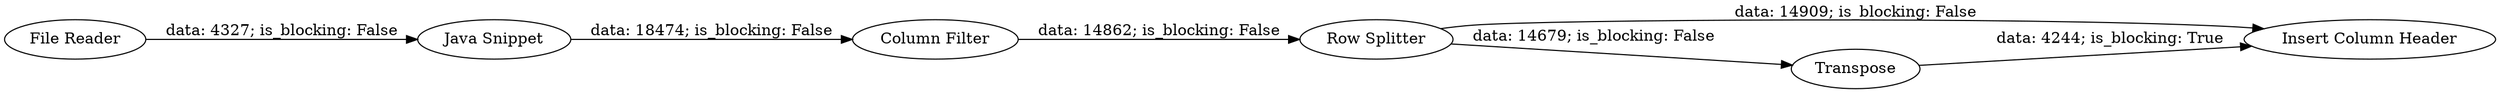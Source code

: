 digraph {
	"8672480484183297087_29" [label="Java Snippet"]
	"8672480484183297087_30" [label="Row Splitter"]
	"8672480484183297087_32" [label="Insert Column Header"]
	"8672480484183297087_33" [label=Transpose]
	"8672480484183297087_31" [label="Column Filter"]
	"8672480484183297087_27" [label="File Reader"]
	"8672480484183297087_27" -> "8672480484183297087_29" [label="data: 4327; is_blocking: False"]
	"8672480484183297087_33" -> "8672480484183297087_32" [label="data: 4244; is_blocking: True"]
	"8672480484183297087_30" -> "8672480484183297087_33" [label="data: 14679; is_blocking: False"]
	"8672480484183297087_29" -> "8672480484183297087_31" [label="data: 18474; is_blocking: False"]
	"8672480484183297087_30" -> "8672480484183297087_32" [label="data: 14909; is_blocking: False"]
	"8672480484183297087_31" -> "8672480484183297087_30" [label="data: 14862; is_blocking: False"]
	rankdir=LR
}
